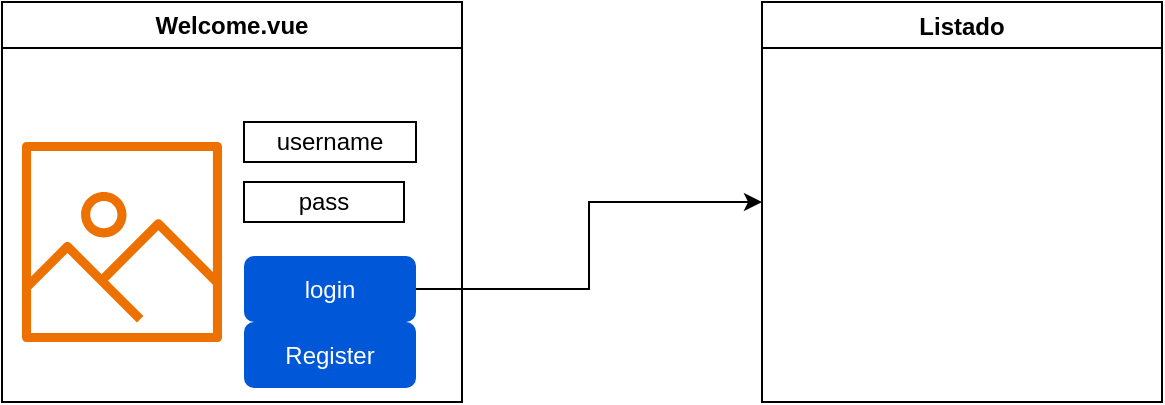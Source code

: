 <mxfile version="24.2.5" type="device">
  <diagram id="C5RBs43oDa-KdzZeNtuy" name="Page-1">
    <mxGraphModel dx="1364" dy="843" grid="1" gridSize="10" guides="1" tooltips="1" connect="1" arrows="1" fold="1" page="1" pageScale="1" pageWidth="827" pageHeight="1169" math="0" shadow="0">
      <root>
        <mxCell id="WIyWlLk6GJQsqaUBKTNV-0" />
        <mxCell id="WIyWlLk6GJQsqaUBKTNV-1" parent="WIyWlLk6GJQsqaUBKTNV-0" />
        <mxCell id="niOlpmqDQ3_5XXG2mmuA-0" value="Welcome.vue" style="swimlane;whiteSpace=wrap;html=1;" vertex="1" parent="WIyWlLk6GJQsqaUBKTNV-1">
          <mxGeometry x="70" y="70" width="230" height="200" as="geometry" />
        </mxCell>
        <mxCell id="niOlpmqDQ3_5XXG2mmuA-2" value="Register" style="rounded=1;fillColor=#0057D8;strokeColor=none;html=1;whiteSpace=wrap;fontColor=#ffffff;align=center;verticalAlign=middle;fontStyle=0;fontSize=12;sketch=0;" vertex="1" parent="niOlpmqDQ3_5XXG2mmuA-0">
          <mxGeometry x="121" y="160" width="86" height="33" as="geometry" />
        </mxCell>
        <mxCell id="niOlpmqDQ3_5XXG2mmuA-3" value="login" style="rounded=1;fillColor=#0057D8;strokeColor=none;html=1;whiteSpace=wrap;fontColor=#ffffff;align=center;verticalAlign=middle;fontStyle=0;fontSize=12;sketch=0;" vertex="1" parent="niOlpmqDQ3_5XXG2mmuA-0">
          <mxGeometry x="121" y="127" width="86" height="33" as="geometry" />
        </mxCell>
        <mxCell id="niOlpmqDQ3_5XXG2mmuA-4" value="pass" style="whiteSpace=wrap;html=1;" vertex="1" parent="niOlpmqDQ3_5XXG2mmuA-0">
          <mxGeometry x="121" y="90" width="80" height="20" as="geometry" />
        </mxCell>
        <mxCell id="niOlpmqDQ3_5XXG2mmuA-5" value="username" style="whiteSpace=wrap;html=1;" vertex="1" parent="niOlpmqDQ3_5XXG2mmuA-0">
          <mxGeometry x="121" y="60" width="86" height="20" as="geometry" />
        </mxCell>
        <mxCell id="niOlpmqDQ3_5XXG2mmuA-6" value="" style="sketch=0;outlineConnect=0;fontColor=#232F3E;gradientColor=none;fillColor=#ED7100;strokeColor=none;dashed=0;verticalLabelPosition=bottom;verticalAlign=top;align=center;html=1;fontSize=12;fontStyle=0;aspect=fixed;pointerEvents=1;shape=mxgraph.aws4.container_registry_image;" vertex="1" parent="niOlpmqDQ3_5XXG2mmuA-0">
          <mxGeometry x="10" y="70" width="100" height="100" as="geometry" />
        </mxCell>
        <mxCell id="niOlpmqDQ3_5XXG2mmuA-8" value="Listado" style="swimlane;startSize=23;" vertex="1" parent="WIyWlLk6GJQsqaUBKTNV-1">
          <mxGeometry x="450" y="70" width="200" height="200" as="geometry" />
        </mxCell>
        <mxCell id="niOlpmqDQ3_5XXG2mmuA-9" style="edgeStyle=orthogonalEdgeStyle;rounded=0;orthogonalLoop=1;jettySize=auto;html=1;entryX=0;entryY=0.5;entryDx=0;entryDy=0;" edge="1" parent="WIyWlLk6GJQsqaUBKTNV-1" source="niOlpmqDQ3_5XXG2mmuA-3" target="niOlpmqDQ3_5XXG2mmuA-8">
          <mxGeometry relative="1" as="geometry" />
        </mxCell>
      </root>
    </mxGraphModel>
  </diagram>
</mxfile>
